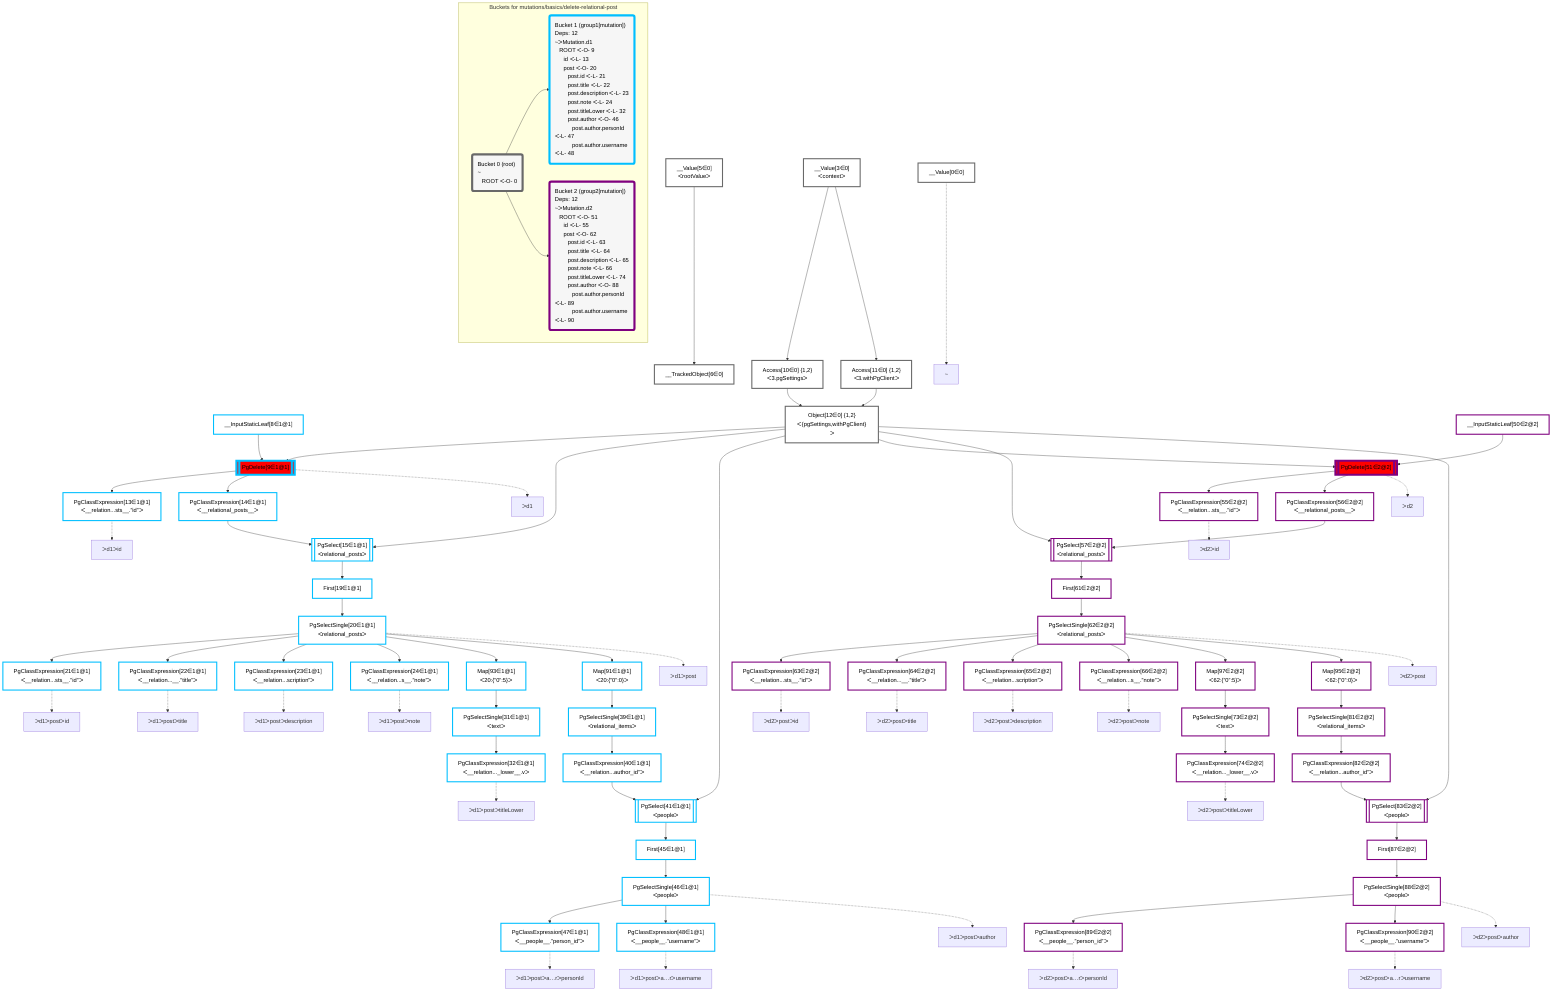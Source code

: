 graph TD
    classDef path fill:#eee,stroke:#000,color:#000
    classDef plan fill:#fff,stroke-width:3px,color:#000
    classDef itemplan fill:#fff,stroke-width:6px,color:#000
    classDef sideeffectplan fill:#f00,stroke-width:6px,color:#000
    classDef bucket fill:#f6f6f6,color:#000,stroke-width:6px,text-align:left


    %% define plans
    __Value0["__Value[0∈0]"]:::plan
    __Value3["__Value[3∈0]<br />ᐸcontextᐳ"]:::plan
    __Value5["__Value[5∈0]<br />ᐸrootValueᐳ"]:::plan
    __TrackedObject6["__TrackedObject[6∈0]"]:::plan
    __InputStaticLeaf8["__InputStaticLeaf[8∈1@1]"]:::plan
    Access10["Access[10∈0] {1,2}<br />ᐸ3.pgSettingsᐳ"]:::plan
    Access11["Access[11∈0] {1,2}<br />ᐸ3.withPgClientᐳ"]:::plan
    Object12["Object[12∈0] {1,2}<br />ᐸ{pgSettings,withPgClient}ᐳ"]:::plan
    PgDelete9[["PgDelete[9∈1@1]"]]:::sideeffectplan
    PgClassExpression13["PgClassExpression[13∈1@1]<br />ᐸ__relation...sts__.”id”ᐳ"]:::plan
    PgClassExpression14["PgClassExpression[14∈1@1]<br />ᐸ__relational_posts__ᐳ"]:::plan
    PgSelect15[["PgSelect[15∈1@1]<br />ᐸrelational_postsᐳ"]]:::plan
    First19["First[19∈1@1]"]:::plan
    PgSelectSingle20["PgSelectSingle[20∈1@1]<br />ᐸrelational_postsᐳ"]:::plan
    PgClassExpression21["PgClassExpression[21∈1@1]<br />ᐸ__relation...sts__.”id”ᐳ"]:::plan
    PgClassExpression22["PgClassExpression[22∈1@1]<br />ᐸ__relation...__.”title”ᐳ"]:::plan
    PgClassExpression23["PgClassExpression[23∈1@1]<br />ᐸ__relation...scription”ᐳ"]:::plan
    PgClassExpression24["PgClassExpression[24∈1@1]<br />ᐸ__relation...s__.”note”ᐳ"]:::plan
    Map93["Map[93∈1@1]<br />ᐸ20:{”0”:5}ᐳ"]:::plan
    PgSelectSingle31["PgSelectSingle[31∈1@1]<br />ᐸtextᐳ"]:::plan
    PgClassExpression32["PgClassExpression[32∈1@1]<br />ᐸ__relation..._lower__.vᐳ"]:::plan
    Map91["Map[91∈1@1]<br />ᐸ20:{”0”:0}ᐳ"]:::plan
    PgSelectSingle39["PgSelectSingle[39∈1@1]<br />ᐸrelational_itemsᐳ"]:::plan
    PgClassExpression40["PgClassExpression[40∈1@1]<br />ᐸ__relation...author_id”ᐳ"]:::plan
    PgSelect41[["PgSelect[41∈1@1]<br />ᐸpeopleᐳ"]]:::plan
    First45["First[45∈1@1]"]:::plan
    PgSelectSingle46["PgSelectSingle[46∈1@1]<br />ᐸpeopleᐳ"]:::plan
    PgClassExpression47["PgClassExpression[47∈1@1]<br />ᐸ__people__.”person_id”ᐳ"]:::plan
    PgClassExpression48["PgClassExpression[48∈1@1]<br />ᐸ__people__.”username”ᐳ"]:::plan
    __InputStaticLeaf50["__InputStaticLeaf[50∈2@2]"]:::plan
    PgDelete51[["PgDelete[51∈2@2]"]]:::sideeffectplan
    PgClassExpression55["PgClassExpression[55∈2@2]<br />ᐸ__relation...sts__.”id”ᐳ"]:::plan
    PgClassExpression56["PgClassExpression[56∈2@2]<br />ᐸ__relational_posts__ᐳ"]:::plan
    PgSelect57[["PgSelect[57∈2@2]<br />ᐸrelational_postsᐳ"]]:::plan
    First61["First[61∈2@2]"]:::plan
    PgSelectSingle62["PgSelectSingle[62∈2@2]<br />ᐸrelational_postsᐳ"]:::plan
    PgClassExpression63["PgClassExpression[63∈2@2]<br />ᐸ__relation...sts__.”id”ᐳ"]:::plan
    PgClassExpression64["PgClassExpression[64∈2@2]<br />ᐸ__relation...__.”title”ᐳ"]:::plan
    PgClassExpression65["PgClassExpression[65∈2@2]<br />ᐸ__relation...scription”ᐳ"]:::plan
    PgClassExpression66["PgClassExpression[66∈2@2]<br />ᐸ__relation...s__.”note”ᐳ"]:::plan
    Map97["Map[97∈2@2]<br />ᐸ62:{”0”:5}ᐳ"]:::plan
    PgSelectSingle73["PgSelectSingle[73∈2@2]<br />ᐸtextᐳ"]:::plan
    PgClassExpression74["PgClassExpression[74∈2@2]<br />ᐸ__relation..._lower__.vᐳ"]:::plan
    Map95["Map[95∈2@2]<br />ᐸ62:{”0”:0}ᐳ"]:::plan
    PgSelectSingle81["PgSelectSingle[81∈2@2]<br />ᐸrelational_itemsᐳ"]:::plan
    PgClassExpression82["PgClassExpression[82∈2@2]<br />ᐸ__relation...author_id”ᐳ"]:::plan
    PgSelect83[["PgSelect[83∈2@2]<br />ᐸpeopleᐳ"]]:::plan
    First87["First[87∈2@2]"]:::plan
    PgSelectSingle88["PgSelectSingle[88∈2@2]<br />ᐸpeopleᐳ"]:::plan
    PgClassExpression89["PgClassExpression[89∈2@2]<br />ᐸ__people__.”person_id”ᐳ"]:::plan
    PgClassExpression90["PgClassExpression[90∈2@2]<br />ᐸ__people__.”username”ᐳ"]:::plan

    %% plan dependencies
    __Value5 --> __TrackedObject6
    __Value3 --> Access10
    __Value3 --> Access11
    Access10 & Access11 --> Object12
    Object12 & __InputStaticLeaf8 --> PgDelete9
    PgDelete9 --> PgClassExpression13
    PgDelete9 --> PgClassExpression14
    Object12 & PgClassExpression14 --> PgSelect15
    PgSelect15 --> First19
    First19 --> PgSelectSingle20
    PgSelectSingle20 --> PgClassExpression21
    PgSelectSingle20 --> PgClassExpression22
    PgSelectSingle20 --> PgClassExpression23
    PgSelectSingle20 --> PgClassExpression24
    PgSelectSingle20 --> Map93
    Map93 --> PgSelectSingle31
    PgSelectSingle31 --> PgClassExpression32
    PgSelectSingle20 --> Map91
    Map91 --> PgSelectSingle39
    PgSelectSingle39 --> PgClassExpression40
    Object12 & PgClassExpression40 --> PgSelect41
    PgSelect41 --> First45
    First45 --> PgSelectSingle46
    PgSelectSingle46 --> PgClassExpression47
    PgSelectSingle46 --> PgClassExpression48
    Object12 & __InputStaticLeaf50 --> PgDelete51
    PgDelete51 --> PgClassExpression55
    PgDelete51 --> PgClassExpression56
    Object12 & PgClassExpression56 --> PgSelect57
    PgSelect57 --> First61
    First61 --> PgSelectSingle62
    PgSelectSingle62 --> PgClassExpression63
    PgSelectSingle62 --> PgClassExpression64
    PgSelectSingle62 --> PgClassExpression65
    PgSelectSingle62 --> PgClassExpression66
    PgSelectSingle62 --> Map97
    Map97 --> PgSelectSingle73
    PgSelectSingle73 --> PgClassExpression74
    PgSelectSingle62 --> Map95
    Map95 --> PgSelectSingle81
    PgSelectSingle81 --> PgClassExpression82
    Object12 & PgClassExpression82 --> PgSelect83
    PgSelect83 --> First87
    First87 --> PgSelectSingle88
    PgSelectSingle88 --> PgClassExpression89
    PgSelectSingle88 --> PgClassExpression90

    %% plan-to-path relationships
    P0["~"]
    __Value0 -.-> P0
    P9["ᐳd1"]
    PgDelete9 -.-> P9
    P13["ᐳd1ᐳid"]
    PgClassExpression13 -.-> P13
    P20["ᐳd1ᐳpost"]
    PgSelectSingle20 -.-> P20
    P21["ᐳd1ᐳpostᐳid"]
    PgClassExpression21 -.-> P21
    P22["ᐳd1ᐳpostᐳtitle"]
    PgClassExpression22 -.-> P22
    P23["ᐳd1ᐳpostᐳdescription"]
    PgClassExpression23 -.-> P23
    P24["ᐳd1ᐳpostᐳnote"]
    PgClassExpression24 -.-> P24
    P32["ᐳd1ᐳpostᐳtitleLower"]
    PgClassExpression32 -.-> P32
    P46["ᐳd1ᐳpostᐳauthor"]
    PgSelectSingle46 -.-> P46
    P47["ᐳd1ᐳpostᐳa…rᐳpersonId"]
    PgClassExpression47 -.-> P47
    P48["ᐳd1ᐳpostᐳa…rᐳusername"]
    PgClassExpression48 -.-> P48
    P51["ᐳd2"]
    PgDelete51 -.-> P51
    P55["ᐳd2ᐳid"]
    PgClassExpression55 -.-> P55
    P62["ᐳd2ᐳpost"]
    PgSelectSingle62 -.-> P62
    P63["ᐳd2ᐳpostᐳid"]
    PgClassExpression63 -.-> P63
    P64["ᐳd2ᐳpostᐳtitle"]
    PgClassExpression64 -.-> P64
    P65["ᐳd2ᐳpostᐳdescription"]
    PgClassExpression65 -.-> P65
    P66["ᐳd2ᐳpostᐳnote"]
    PgClassExpression66 -.-> P66
    P74["ᐳd2ᐳpostᐳtitleLower"]
    PgClassExpression74 -.-> P74
    P88["ᐳd2ᐳpostᐳauthor"]
    PgSelectSingle88 -.-> P88
    P89["ᐳd2ᐳpostᐳa…rᐳpersonId"]
    PgClassExpression89 -.-> P89
    P90["ᐳd2ᐳpostᐳa…rᐳusername"]
    PgClassExpression90 -.-> P90

    subgraph "Buckets for mutations/basics/delete-relational-post"
    Bucket0("Bucket 0 (root)<br />~<br />⠀ROOT ᐸ-O- 0"):::bucket
    classDef bucket0 stroke:#696969
    class Bucket0,__Value0,__Value3,__Value5,__TrackedObject6,Access10,Access11,Object12 bucket0
    Bucket1("Bucket 1 (group1[mutation])<br />Deps: 12<br />~ᐳMutation.d1<br />⠀ROOT ᐸ-O- 9<br />⠀⠀id ᐸ-L- 13<br />⠀⠀post ᐸ-O- 20<br />⠀⠀⠀post.id ᐸ-L- 21<br />⠀⠀⠀post.title ᐸ-L- 22<br />⠀⠀⠀post.description ᐸ-L- 23<br />⠀⠀⠀post.note ᐸ-L- 24<br />⠀⠀⠀post.titleLower ᐸ-L- 32<br />⠀⠀⠀post.author ᐸ-O- 46<br />⠀⠀⠀⠀post.author.personId ᐸ-L- 47<br />⠀⠀⠀⠀post.author.username ᐸ-L- 48"):::bucket
    classDef bucket1 stroke:#00bfff
    class Bucket1,__InputStaticLeaf8,PgDelete9,PgClassExpression13,PgClassExpression14,PgSelect15,First19,PgSelectSingle20,PgClassExpression21,PgClassExpression22,PgClassExpression23,PgClassExpression24,PgSelectSingle31,PgClassExpression32,PgSelectSingle39,PgClassExpression40,PgSelect41,First45,PgSelectSingle46,PgClassExpression47,PgClassExpression48,Map91,Map93 bucket1
    Bucket2("Bucket 2 (group2[mutation])<br />Deps: 12<br />~ᐳMutation.d2<br />⠀ROOT ᐸ-O- 51<br />⠀⠀id ᐸ-L- 55<br />⠀⠀post ᐸ-O- 62<br />⠀⠀⠀post.id ᐸ-L- 63<br />⠀⠀⠀post.title ᐸ-L- 64<br />⠀⠀⠀post.description ᐸ-L- 65<br />⠀⠀⠀post.note ᐸ-L- 66<br />⠀⠀⠀post.titleLower ᐸ-L- 74<br />⠀⠀⠀post.author ᐸ-O- 88<br />⠀⠀⠀⠀post.author.personId ᐸ-L- 89<br />⠀⠀⠀⠀post.author.username ᐸ-L- 90"):::bucket
    classDef bucket2 stroke:#7f007f
    class Bucket2,__InputStaticLeaf50,PgDelete51,PgClassExpression55,PgClassExpression56,PgSelect57,First61,PgSelectSingle62,PgClassExpression63,PgClassExpression64,PgClassExpression65,PgClassExpression66,PgSelectSingle73,PgClassExpression74,PgSelectSingle81,PgClassExpression82,PgSelect83,First87,PgSelectSingle88,PgClassExpression89,PgClassExpression90,Map95,Map97 bucket2
    Bucket0 --> Bucket1 & Bucket2
    end